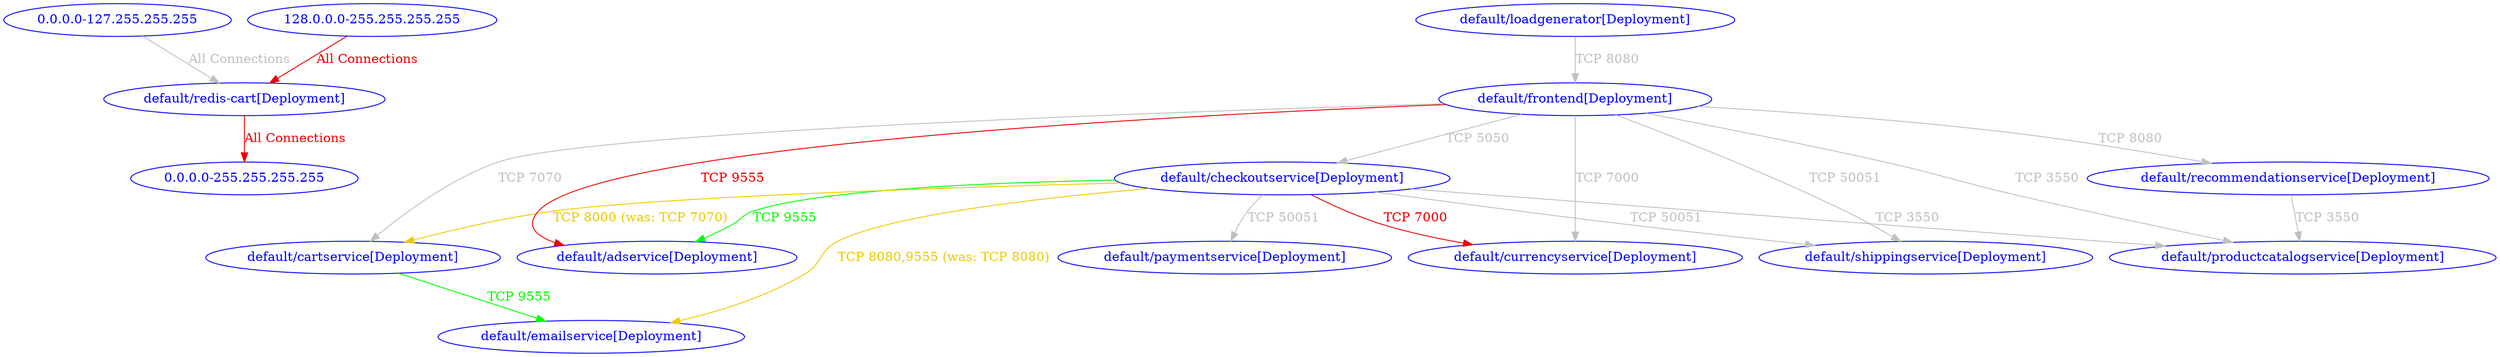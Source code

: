 digraph {
	"0.0.0.0-127.255.255.255" [label="0.0.0.0-127.255.255.255" color="blue" fontcolor="blue"]
	"0.0.0.0-255.255.255.255" [label="0.0.0.0-255.255.255.255" color="blue" fontcolor="blue"]
	"128.0.0.0-255.255.255.255" [label="128.0.0.0-255.255.255.255" color="blue" fontcolor="blue"]
	"default/adservice[Deployment]" [label="default/adservice[Deployment]" color="blue" fontcolor="blue"]
	"default/cartservice[Deployment]" [label="default/cartservice[Deployment]" color="blue" fontcolor="blue"]
	"default/checkoutservice[Deployment]" [label="default/checkoutservice[Deployment]" color="blue" fontcolor="blue"]
	"default/currencyservice[Deployment]" [label="default/currencyservice[Deployment]" color="blue" fontcolor="blue"]
	"default/emailservice[Deployment]" [label="default/emailservice[Deployment]" color="blue" fontcolor="blue"]
	"default/frontend[Deployment]" [label="default/frontend[Deployment]" color="blue" fontcolor="blue"]
	"default/loadgenerator[Deployment]" [label="default/loadgenerator[Deployment]" color="blue" fontcolor="blue"]
	"default/paymentservice[Deployment]" [label="default/paymentservice[Deployment]" color="blue" fontcolor="blue"]
	"default/productcatalogservice[Deployment]" [label="default/productcatalogservice[Deployment]" color="blue" fontcolor="blue"]
	"default/recommendationservice[Deployment]" [label="default/recommendationservice[Deployment]" color="blue" fontcolor="blue"]
	"default/redis-cart[Deployment]" [label="default/redis-cart[Deployment]" color="blue" fontcolor="blue"]
	"default/shippingservice[Deployment]" [label="default/shippingservice[Deployment]" color="blue" fontcolor="blue"]
	"0.0.0.0-127.255.255.255" -> "default/redis-cart[Deployment]" [label="All Connections" color="grey" fontcolor="grey"]
	"128.0.0.0-255.255.255.255" -> "default/redis-cart[Deployment]" [label="All Connections" color="red2" fontcolor="red2"]
	"default/cartservice[Deployment]" -> "default/emailservice[Deployment]" [label="TCP 9555" color="green" fontcolor="green"]
	"default/checkoutservice[Deployment]" -> "default/adservice[Deployment]" [label="TCP 9555" color="green" fontcolor="green"]
	"default/checkoutservice[Deployment]" -> "default/cartservice[Deployment]" [label="TCP 8000 (was: TCP 7070)" color="gold2" fontcolor="gold2"]
	"default/checkoutservice[Deployment]" -> "default/currencyservice[Deployment]" [label="TCP 7000" color="red2" fontcolor="red2"]
	"default/checkoutservice[Deployment]" -> "default/emailservice[Deployment]" [label="TCP 8080,9555 (was: TCP 8080)" color="gold2" fontcolor="gold2"]
	"default/checkoutservice[Deployment]" -> "default/paymentservice[Deployment]" [label="TCP 50051" color="grey" fontcolor="grey"]
	"default/checkoutservice[Deployment]" -> "default/productcatalogservice[Deployment]" [label="TCP 3550" color="grey" fontcolor="grey"]
	"default/checkoutservice[Deployment]" -> "default/shippingservice[Deployment]" [label="TCP 50051" color="grey" fontcolor="grey"]
	"default/frontend[Deployment]" -> "default/adservice[Deployment]" [label="TCP 9555" color="red2" fontcolor="red2"]
	"default/frontend[Deployment]" -> "default/cartservice[Deployment]" [label="TCP 7070" color="grey" fontcolor="grey"]
	"default/frontend[Deployment]" -> "default/checkoutservice[Deployment]" [label="TCP 5050" color="grey" fontcolor="grey"]
	"default/frontend[Deployment]" -> "default/currencyservice[Deployment]" [label="TCP 7000" color="grey" fontcolor="grey"]
	"default/frontend[Deployment]" -> "default/productcatalogservice[Deployment]" [label="TCP 3550" color="grey" fontcolor="grey"]
	"default/frontend[Deployment]" -> "default/recommendationservice[Deployment]" [label="TCP 8080" color="grey" fontcolor="grey"]
	"default/frontend[Deployment]" -> "default/shippingservice[Deployment]" [label="TCP 50051" color="grey" fontcolor="grey"]
	"default/loadgenerator[Deployment]" -> "default/frontend[Deployment]" [label="TCP 8080" color="grey" fontcolor="grey"]
	"default/recommendationservice[Deployment]" -> "default/productcatalogservice[Deployment]" [label="TCP 3550" color="grey" fontcolor="grey"]
	"default/redis-cart[Deployment]" -> "0.0.0.0-255.255.255.255" [label="All Connections" color="red2" fontcolor="red2"]
}